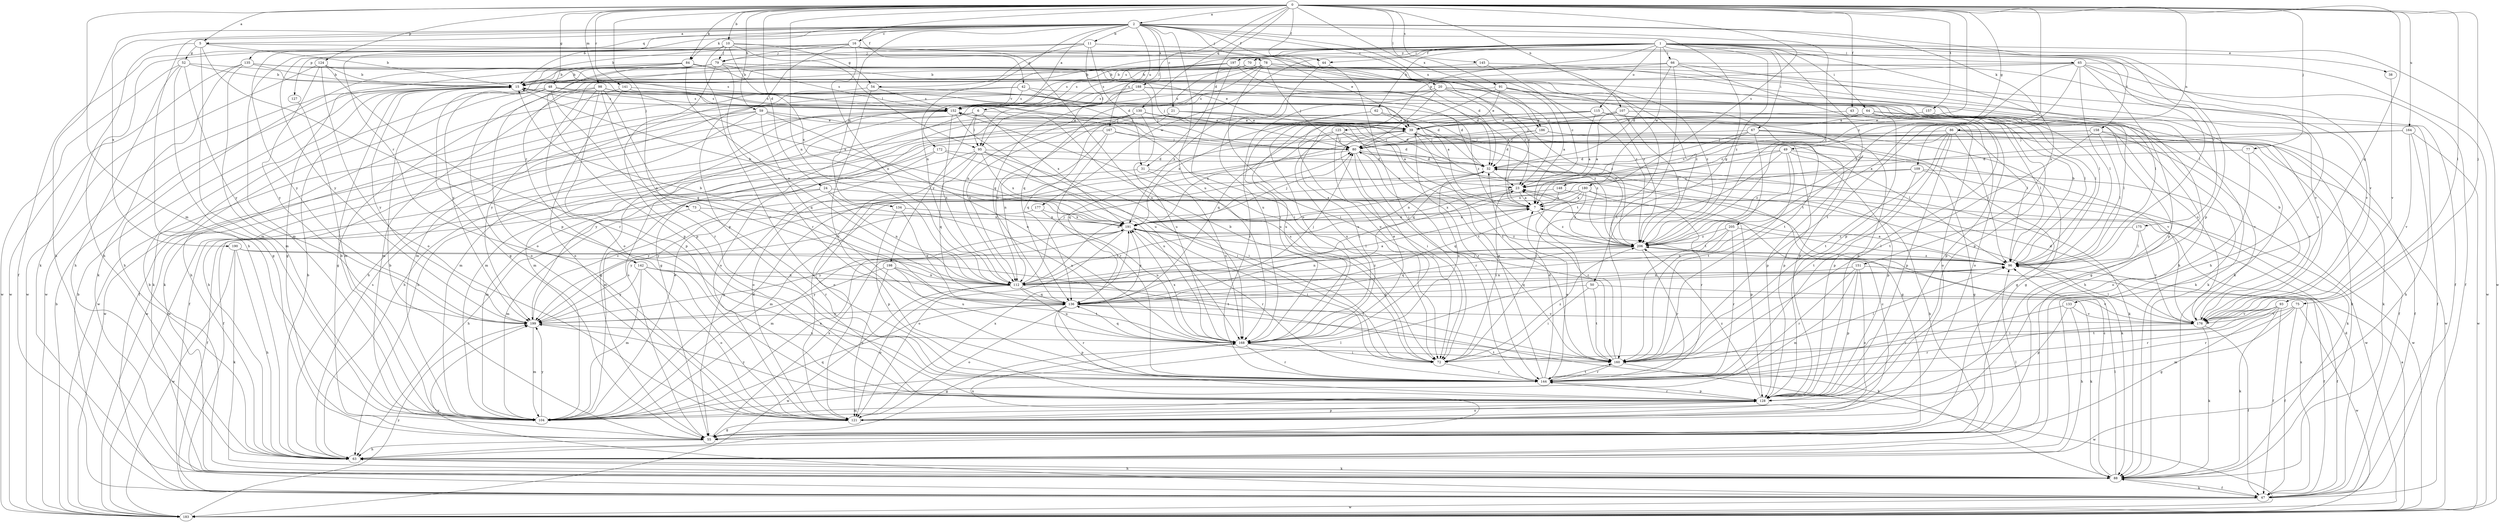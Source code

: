 strict digraph  {
0;
1;
2;
5;
6;
7;
10;
11;
15;
16;
20;
21;
23;
24;
31;
32;
38;
39;
42;
43;
44;
47;
48;
49;
50;
52;
54;
55;
59;
62;
63;
64;
65;
66;
67;
70;
72;
73;
75;
77;
78;
79;
80;
84;
86;
88;
91;
93;
95;
96;
98;
104;
107;
109;
112;
115;
121;
124;
125;
127;
128;
130;
133;
134;
135;
136;
141;
142;
144;
145;
148;
151;
152;
157;
158;
160;
164;
167;
168;
172;
175;
176;
177;
180;
183;
186;
188;
190;
191;
197;
198;
199;
205;
206;
0 -> 2  [label=a];
0 -> 5  [label=a];
0 -> 10  [label=b];
0 -> 24  [label=d];
0 -> 31  [label=d];
0 -> 42  [label=f];
0 -> 43  [label=f];
0 -> 44  [label=f];
0 -> 48  [label=g];
0 -> 49  [label=g];
0 -> 59  [label=h];
0 -> 73  [label=j];
0 -> 75  [label=j];
0 -> 77  [label=j];
0 -> 84  [label=k];
0 -> 91  [label=l];
0 -> 93  [label=l];
0 -> 95  [label=l];
0 -> 98  [label=m];
0 -> 104  [label=m];
0 -> 107  [label=n];
0 -> 109  [label=n];
0 -> 112  [label=n];
0 -> 124  [label=p];
0 -> 130  [label=q];
0 -> 133  [label=q];
0 -> 141  [label=r];
0 -> 145  [label=s];
0 -> 148  [label=s];
0 -> 157  [label=t];
0 -> 164  [label=u];
0 -> 186  [label=x];
0 -> 205  [label=z];
0 -> 206  [label=z];
1 -> 38  [label=e];
1 -> 44  [label=f];
1 -> 62  [label=h];
1 -> 64  [label=i];
1 -> 65  [label=i];
1 -> 66  [label=i];
1 -> 67  [label=i];
1 -> 70  [label=i];
1 -> 115  [label=o];
1 -> 125  [label=p];
1 -> 127  [label=p];
1 -> 142  [label=r];
1 -> 151  [label=s];
1 -> 152  [label=s];
1 -> 158  [label=t];
1 -> 160  [label=t];
1 -> 172  [label=v];
1 -> 175  [label=v];
1 -> 177  [label=w];
1 -> 180  [label=w];
1 -> 183  [label=w];
1 -> 197  [label=y];
1 -> 206  [label=z];
2 -> 5  [label=a];
2 -> 6  [label=a];
2 -> 11  [label=b];
2 -> 15  [label=b];
2 -> 16  [label=c];
2 -> 20  [label=c];
2 -> 21  [label=c];
2 -> 44  [label=f];
2 -> 50  [label=g];
2 -> 63  [label=h];
2 -> 78  [label=j];
2 -> 84  [label=k];
2 -> 86  [label=k];
2 -> 88  [label=k];
2 -> 112  [label=n];
2 -> 128  [label=p];
2 -> 134  [label=q];
2 -> 135  [label=q];
2 -> 142  [label=r];
2 -> 167  [label=u];
2 -> 168  [label=u];
2 -> 186  [label=x];
2 -> 188  [label=x];
2 -> 190  [label=x];
2 -> 206  [label=z];
5 -> 15  [label=b];
5 -> 52  [label=g];
5 -> 88  [label=k];
5 -> 104  [label=m];
5 -> 128  [label=p];
5 -> 160  [label=t];
6 -> 39  [label=e];
6 -> 63  [label=h];
6 -> 95  [label=l];
6 -> 183  [label=w];
6 -> 191  [label=x];
6 -> 198  [label=y];
7 -> 191  [label=x];
7 -> 206  [label=z];
10 -> 39  [label=e];
10 -> 47  [label=f];
10 -> 54  [label=g];
10 -> 63  [label=h];
10 -> 79  [label=j];
10 -> 95  [label=l];
10 -> 144  [label=r];
10 -> 191  [label=x];
10 -> 199  [label=y];
11 -> 31  [label=d];
11 -> 54  [label=g];
11 -> 79  [label=j];
11 -> 95  [label=l];
11 -> 96  [label=l];
11 -> 176  [label=v];
11 -> 199  [label=y];
15 -> 152  [label=s];
15 -> 199  [label=y];
16 -> 15  [label=b];
16 -> 23  [label=c];
16 -> 32  [label=d];
16 -> 79  [label=j];
16 -> 104  [label=m];
16 -> 112  [label=n];
16 -> 128  [label=p];
16 -> 168  [label=u];
20 -> 23  [label=c];
20 -> 80  [label=j];
20 -> 88  [label=k];
20 -> 96  [label=l];
20 -> 144  [label=r];
20 -> 152  [label=s];
20 -> 191  [label=x];
20 -> 206  [label=z];
21 -> 39  [label=e];
21 -> 63  [label=h];
21 -> 96  [label=l];
21 -> 104  [label=m];
21 -> 136  [label=q];
21 -> 206  [label=z];
23 -> 7  [label=a];
23 -> 72  [label=i];
23 -> 191  [label=x];
24 -> 7  [label=a];
24 -> 47  [label=f];
24 -> 63  [label=h];
24 -> 112  [label=n];
24 -> 168  [label=u];
31 -> 23  [label=c];
31 -> 104  [label=m];
31 -> 168  [label=u];
32 -> 23  [label=c];
32 -> 63  [label=h];
32 -> 112  [label=n];
32 -> 168  [label=u];
32 -> 183  [label=w];
38 -> 176  [label=v];
39 -> 80  [label=j];
39 -> 121  [label=o];
39 -> 128  [label=p];
39 -> 144  [label=r];
39 -> 176  [label=v];
39 -> 206  [label=z];
42 -> 80  [label=j];
42 -> 96  [label=l];
42 -> 104  [label=m];
42 -> 152  [label=s];
42 -> 183  [label=w];
43 -> 39  [label=e];
43 -> 121  [label=o];
44 -> 72  [label=i];
44 -> 168  [label=u];
47 -> 15  [label=b];
47 -> 32  [label=d];
47 -> 88  [label=k];
47 -> 183  [label=w];
47 -> 191  [label=x];
47 -> 199  [label=y];
48 -> 63  [label=h];
48 -> 80  [label=j];
48 -> 88  [label=k];
48 -> 112  [label=n];
48 -> 121  [label=o];
48 -> 152  [label=s];
49 -> 32  [label=d];
49 -> 55  [label=g];
49 -> 72  [label=i];
49 -> 128  [label=p];
49 -> 160  [label=t];
49 -> 191  [label=x];
49 -> 206  [label=z];
50 -> 72  [label=i];
50 -> 136  [label=q];
50 -> 160  [label=t];
50 -> 176  [label=v];
52 -> 15  [label=b];
52 -> 55  [label=g];
52 -> 63  [label=h];
52 -> 72  [label=i];
52 -> 183  [label=w];
52 -> 199  [label=y];
54 -> 7  [label=a];
54 -> 63  [label=h];
54 -> 144  [label=r];
54 -> 152  [label=s];
55 -> 15  [label=b];
55 -> 63  [label=h];
55 -> 152  [label=s];
55 -> 168  [label=u];
55 -> 191  [label=x];
59 -> 39  [label=e];
59 -> 63  [label=h];
59 -> 104  [label=m];
59 -> 136  [label=q];
59 -> 160  [label=t];
59 -> 168  [label=u];
59 -> 183  [label=w];
62 -> 39  [label=e];
62 -> 168  [label=u];
62 -> 191  [label=x];
62 -> 206  [label=z];
63 -> 15  [label=b];
63 -> 88  [label=k];
63 -> 96  [label=l];
63 -> 152  [label=s];
64 -> 39  [label=e];
64 -> 47  [label=f];
64 -> 63  [label=h];
64 -> 96  [label=l];
64 -> 128  [label=p];
64 -> 136  [label=q];
64 -> 168  [label=u];
65 -> 15  [label=b];
65 -> 47  [label=f];
65 -> 63  [label=h];
65 -> 96  [label=l];
65 -> 128  [label=p];
65 -> 152  [label=s];
65 -> 160  [label=t];
65 -> 183  [label=w];
65 -> 206  [label=z];
66 -> 15  [label=b];
66 -> 32  [label=d];
66 -> 63  [label=h];
66 -> 128  [label=p];
66 -> 152  [label=s];
66 -> 160  [label=t];
66 -> 176  [label=v];
67 -> 23  [label=c];
67 -> 47  [label=f];
67 -> 55  [label=g];
67 -> 80  [label=j];
67 -> 128  [label=p];
67 -> 136  [label=q];
67 -> 160  [label=t];
70 -> 15  [label=b];
70 -> 88  [label=k];
70 -> 136  [label=q];
70 -> 152  [label=s];
70 -> 206  [label=z];
72 -> 15  [label=b];
72 -> 144  [label=r];
72 -> 152  [label=s];
72 -> 206  [label=z];
73 -> 104  [label=m];
73 -> 144  [label=r];
73 -> 191  [label=x];
75 -> 47  [label=f];
75 -> 104  [label=m];
75 -> 144  [label=r];
75 -> 176  [label=v];
75 -> 183  [label=w];
77 -> 32  [label=d];
77 -> 121  [label=o];
77 -> 176  [label=v];
78 -> 15  [label=b];
78 -> 47  [label=f];
78 -> 72  [label=i];
78 -> 80  [label=j];
78 -> 112  [label=n];
78 -> 136  [label=q];
78 -> 152  [label=s];
78 -> 176  [label=v];
78 -> 206  [label=z];
79 -> 7  [label=a];
79 -> 15  [label=b];
79 -> 55  [label=g];
79 -> 121  [label=o];
79 -> 128  [label=p];
79 -> 144  [label=r];
79 -> 152  [label=s];
79 -> 183  [label=w];
79 -> 206  [label=z];
80 -> 32  [label=d];
80 -> 55  [label=g];
80 -> 72  [label=i];
80 -> 88  [label=k];
80 -> 121  [label=o];
80 -> 144  [label=r];
84 -> 15  [label=b];
84 -> 55  [label=g];
84 -> 63  [label=h];
84 -> 80  [label=j];
84 -> 96  [label=l];
84 -> 112  [label=n];
84 -> 128  [label=p];
84 -> 206  [label=z];
86 -> 23  [label=c];
86 -> 47  [label=f];
86 -> 80  [label=j];
86 -> 88  [label=k];
86 -> 96  [label=l];
86 -> 128  [label=p];
86 -> 144  [label=r];
86 -> 160  [label=t];
88 -> 15  [label=b];
88 -> 23  [label=c];
88 -> 47  [label=f];
88 -> 63  [label=h];
88 -> 96  [label=l];
91 -> 7  [label=a];
91 -> 39  [label=e];
91 -> 128  [label=p];
91 -> 152  [label=s];
91 -> 160  [label=t];
91 -> 168  [label=u];
93 -> 47  [label=f];
93 -> 55  [label=g];
93 -> 72  [label=i];
93 -> 88  [label=k];
93 -> 144  [label=r];
93 -> 160  [label=t];
93 -> 176  [label=v];
95 -> 32  [label=d];
95 -> 47  [label=f];
95 -> 72  [label=i];
95 -> 121  [label=o];
95 -> 136  [label=q];
95 -> 168  [label=u];
95 -> 191  [label=x];
96 -> 7  [label=a];
96 -> 15  [label=b];
96 -> 47  [label=f];
96 -> 112  [label=n];
96 -> 136  [label=q];
96 -> 206  [label=z];
98 -> 32  [label=d];
98 -> 55  [label=g];
98 -> 104  [label=m];
98 -> 128  [label=p];
98 -> 136  [label=q];
98 -> 144  [label=r];
98 -> 152  [label=s];
98 -> 199  [label=y];
104 -> 15  [label=b];
104 -> 32  [label=d];
104 -> 39  [label=e];
104 -> 96  [label=l];
104 -> 136  [label=q];
104 -> 191  [label=x];
104 -> 199  [label=y];
107 -> 7  [label=a];
107 -> 39  [label=e];
107 -> 80  [label=j];
107 -> 128  [label=p];
107 -> 168  [label=u];
107 -> 176  [label=v];
107 -> 206  [label=z];
109 -> 23  [label=c];
109 -> 88  [label=k];
109 -> 160  [label=t];
109 -> 183  [label=w];
109 -> 191  [label=x];
112 -> 7  [label=a];
112 -> 15  [label=b];
112 -> 23  [label=c];
112 -> 80  [label=j];
112 -> 88  [label=k];
112 -> 121  [label=o];
112 -> 136  [label=q];
112 -> 168  [label=u];
112 -> 183  [label=w];
112 -> 206  [label=z];
115 -> 7  [label=a];
115 -> 39  [label=e];
115 -> 55  [label=g];
115 -> 112  [label=n];
115 -> 121  [label=o];
115 -> 128  [label=p];
115 -> 168  [label=u];
121 -> 23  [label=c];
121 -> 55  [label=g];
121 -> 128  [label=p];
121 -> 191  [label=x];
124 -> 15  [label=b];
124 -> 121  [label=o];
124 -> 144  [label=r];
124 -> 152  [label=s];
124 -> 183  [label=w];
124 -> 199  [label=y];
125 -> 32  [label=d];
125 -> 72  [label=i];
125 -> 80  [label=j];
125 -> 128  [label=p];
125 -> 168  [label=u];
125 -> 191  [label=x];
127 -> 104  [label=m];
128 -> 104  [label=m];
128 -> 121  [label=o];
128 -> 144  [label=r];
128 -> 199  [label=y];
128 -> 206  [label=z];
130 -> 7  [label=a];
130 -> 32  [label=d];
130 -> 39  [label=e];
130 -> 47  [label=f];
130 -> 104  [label=m];
130 -> 112  [label=n];
130 -> 121  [label=o];
130 -> 160  [label=t];
130 -> 168  [label=u];
133 -> 63  [label=h];
133 -> 128  [label=p];
133 -> 144  [label=r];
133 -> 176  [label=v];
134 -> 128  [label=p];
134 -> 136  [label=q];
134 -> 191  [label=x];
135 -> 15  [label=b];
135 -> 39  [label=e];
135 -> 88  [label=k];
135 -> 104  [label=m];
135 -> 183  [label=w];
135 -> 191  [label=x];
136 -> 80  [label=j];
136 -> 88  [label=k];
136 -> 121  [label=o];
136 -> 128  [label=p];
136 -> 144  [label=r];
136 -> 176  [label=v];
136 -> 191  [label=x];
136 -> 199  [label=y];
141 -> 32  [label=d];
141 -> 88  [label=k];
141 -> 121  [label=o];
141 -> 152  [label=s];
142 -> 104  [label=m];
142 -> 112  [label=n];
142 -> 121  [label=o];
142 -> 160  [label=t];
142 -> 199  [label=y];
144 -> 7  [label=a];
144 -> 32  [label=d];
144 -> 39  [label=e];
144 -> 128  [label=p];
144 -> 160  [label=t];
145 -> 15  [label=b];
145 -> 23  [label=c];
145 -> 96  [label=l];
148 -> 7  [label=a];
148 -> 128  [label=p];
148 -> 199  [label=y];
151 -> 47  [label=f];
151 -> 104  [label=m];
151 -> 112  [label=n];
151 -> 121  [label=o];
151 -> 128  [label=p];
151 -> 144  [label=r];
152 -> 39  [label=e];
152 -> 55  [label=g];
152 -> 112  [label=n];
152 -> 168  [label=u];
152 -> 183  [label=w];
157 -> 39  [label=e];
157 -> 96  [label=l];
158 -> 80  [label=j];
158 -> 88  [label=k];
158 -> 96  [label=l];
158 -> 112  [label=n];
158 -> 160  [label=t];
158 -> 176  [label=v];
160 -> 23  [label=c];
160 -> 80  [label=j];
160 -> 96  [label=l];
160 -> 144  [label=r];
160 -> 183  [label=w];
164 -> 7  [label=a];
164 -> 63  [label=h];
164 -> 80  [label=j];
164 -> 176  [label=v];
164 -> 183  [label=w];
167 -> 80  [label=j];
167 -> 96  [label=l];
167 -> 112  [label=n];
167 -> 144  [label=r];
167 -> 199  [label=y];
168 -> 39  [label=e];
168 -> 55  [label=g];
168 -> 72  [label=i];
168 -> 136  [label=q];
168 -> 144  [label=r];
168 -> 160  [label=t];
168 -> 191  [label=x];
172 -> 32  [label=d];
172 -> 55  [label=g];
172 -> 72  [label=i];
172 -> 104  [label=m];
175 -> 96  [label=l];
175 -> 176  [label=v];
175 -> 206  [label=z];
176 -> 15  [label=b];
176 -> 32  [label=d];
176 -> 47  [label=f];
176 -> 88  [label=k];
176 -> 96  [label=l];
176 -> 144  [label=r];
176 -> 152  [label=s];
177 -> 168  [label=u];
177 -> 191  [label=x];
177 -> 199  [label=y];
180 -> 7  [label=a];
180 -> 88  [label=k];
180 -> 104  [label=m];
180 -> 136  [label=q];
180 -> 144  [label=r];
180 -> 199  [label=y];
180 -> 206  [label=z];
183 -> 7  [label=a];
183 -> 15  [label=b];
183 -> 199  [label=y];
186 -> 32  [label=d];
186 -> 55  [label=g];
186 -> 80  [label=j];
186 -> 136  [label=q];
186 -> 183  [label=w];
188 -> 47  [label=f];
188 -> 55  [label=g];
188 -> 80  [label=j];
188 -> 88  [label=k];
188 -> 152  [label=s];
188 -> 206  [label=z];
190 -> 63  [label=h];
190 -> 88  [label=k];
190 -> 96  [label=l];
190 -> 160  [label=t];
190 -> 183  [label=w];
191 -> 7  [label=a];
191 -> 15  [label=b];
191 -> 72  [label=i];
191 -> 80  [label=j];
191 -> 96  [label=l];
191 -> 104  [label=m];
191 -> 121  [label=o];
191 -> 144  [label=r];
191 -> 206  [label=z];
197 -> 7  [label=a];
197 -> 15  [label=b];
197 -> 32  [label=d];
197 -> 72  [label=i];
197 -> 121  [label=o];
197 -> 199  [label=y];
198 -> 112  [label=n];
198 -> 121  [label=o];
198 -> 160  [label=t];
198 -> 168  [label=u];
198 -> 199  [label=y];
199 -> 23  [label=c];
199 -> 104  [label=m];
199 -> 168  [label=u];
205 -> 96  [label=l];
205 -> 112  [label=n];
205 -> 144  [label=r];
205 -> 199  [label=y];
205 -> 206  [label=z];
206 -> 96  [label=l];
206 -> 112  [label=n];
206 -> 136  [label=q];
206 -> 144  [label=r];
}
